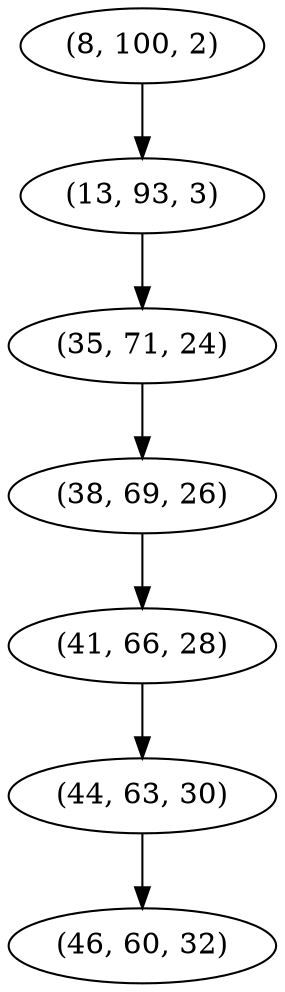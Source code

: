 digraph tree {
    "(8, 100, 2)";
    "(13, 93, 3)";
    "(35, 71, 24)";
    "(38, 69, 26)";
    "(41, 66, 28)";
    "(44, 63, 30)";
    "(46, 60, 32)";
    "(8, 100, 2)" -> "(13, 93, 3)";
    "(13, 93, 3)" -> "(35, 71, 24)";
    "(35, 71, 24)" -> "(38, 69, 26)";
    "(38, 69, 26)" -> "(41, 66, 28)";
    "(41, 66, 28)" -> "(44, 63, 30)";
    "(44, 63, 30)" -> "(46, 60, 32)";
}
